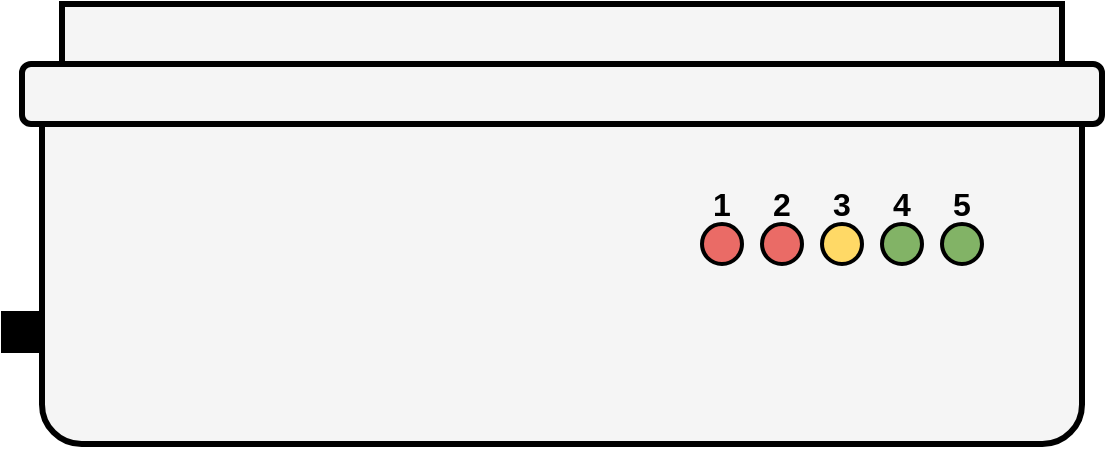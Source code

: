 <mxfile version="26.2.15">
  <diagram name="Page-1" id="pVggikf97ro8KH37m6gM">
    <mxGraphModel dx="983" dy="580" grid="1" gridSize="10" guides="1" tooltips="1" connect="1" arrows="1" fold="1" page="1" pageScale="1" pageWidth="1169" pageHeight="827" math="0" shadow="0">
      <root>
        <mxCell id="0" />
        <mxCell id="1" parent="0" />
        <mxCell id="ZGPQpNl4JLFNLazxaf72-1" value="" style="rounded=1;whiteSpace=wrap;html=1;strokeWidth=3;perimeterSpacing=0;arcSize=11;fillColor=#f5f5f5;fontColor=#333333;strokeColor=#000000;" vertex="1" parent="1">
          <mxGeometry x="320" y="280" width="520" height="180" as="geometry" />
        </mxCell>
        <mxCell id="ZGPQpNl4JLFNLazxaf72-2" value="" style="rounded=1;whiteSpace=wrap;html=1;strokeWidth=3;fillColor=#f5f5f5;fontColor=#333333;strokeColor=#000000;" vertex="1" parent="1">
          <mxGeometry x="310" y="270" width="540" height="30" as="geometry" />
        </mxCell>
        <mxCell id="ZGPQpNl4JLFNLazxaf72-3" value="" style="rounded=0;whiteSpace=wrap;html=1;strokeWidth=3;fillColor=#f5f5f5;fontColor=#333333;strokeColor=#000000;" vertex="1" parent="1">
          <mxGeometry x="330" y="240" width="500" height="30" as="geometry" />
        </mxCell>
        <mxCell id="ZGPQpNl4JLFNLazxaf72-4" value="" style="ellipse;whiteSpace=wrap;html=1;aspect=fixed;strokeWidth=2;fillColor=#82B366;strokeColor=#000000;" vertex="1" parent="1">
          <mxGeometry x="770" y="350" width="20" height="20" as="geometry" />
        </mxCell>
        <mxCell id="ZGPQpNl4JLFNLazxaf72-5" value="" style="ellipse;whiteSpace=wrap;html=1;aspect=fixed;strokeWidth=2;fillColor=#82B366;strokeColor=#000000;" vertex="1" parent="1">
          <mxGeometry x="740" y="350" width="20" height="20" as="geometry" />
        </mxCell>
        <mxCell id="ZGPQpNl4JLFNLazxaf72-6" value="" style="ellipse;whiteSpace=wrap;html=1;aspect=fixed;strokeWidth=2;fillColor=#FFD966;strokeColor=#000000;" vertex="1" parent="1">
          <mxGeometry x="710" y="350" width="20" height="20" as="geometry" />
        </mxCell>
        <mxCell id="ZGPQpNl4JLFNLazxaf72-7" value="" style="ellipse;whiteSpace=wrap;html=1;aspect=fixed;strokeWidth=2;fillColor=#EA6B66;strokeColor=#000000;" vertex="1" parent="1">
          <mxGeometry x="680" y="350" width="20" height="20" as="geometry" />
        </mxCell>
        <mxCell id="ZGPQpNl4JLFNLazxaf72-8" value="" style="ellipse;whiteSpace=wrap;html=1;aspect=fixed;strokeWidth=2;fillColor=#EA6B66;strokeColor=#000000;" vertex="1" parent="1">
          <mxGeometry x="650" y="350" width="20" height="20" as="geometry" />
        </mxCell>
        <mxCell id="ZGPQpNl4JLFNLazxaf72-9" value="" style="rounded=0;whiteSpace=wrap;html=1;fillColor=#000000;" vertex="1" parent="1">
          <mxGeometry x="300" y="394" width="20" height="20" as="geometry" />
        </mxCell>
        <mxCell id="ZGPQpNl4JLFNLazxaf72-10" value="&lt;font style=&quot;font-size: 16px;&quot;&gt;&lt;b&gt;1&lt;/b&gt;&lt;/font&gt;" style="text;html=1;align=center;verticalAlign=middle;whiteSpace=wrap;rounded=0;" vertex="1" parent="1">
          <mxGeometry x="645" y="330" width="30" height="20" as="geometry" />
        </mxCell>
        <mxCell id="ZGPQpNl4JLFNLazxaf72-11" value="&lt;font style=&quot;font-size: 16px;&quot;&gt;&lt;b&gt;2&lt;/b&gt;&lt;/font&gt;" style="text;html=1;align=center;verticalAlign=middle;whiteSpace=wrap;rounded=0;" vertex="1" parent="1">
          <mxGeometry x="675" y="330" width="30" height="20" as="geometry" />
        </mxCell>
        <mxCell id="ZGPQpNl4JLFNLazxaf72-12" value="&lt;font style=&quot;font-size: 16px;&quot;&gt;&lt;b&gt;3&lt;/b&gt;&lt;/font&gt;" style="text;html=1;align=center;verticalAlign=middle;whiteSpace=wrap;rounded=0;" vertex="1" parent="1">
          <mxGeometry x="705" y="330" width="30" height="20" as="geometry" />
        </mxCell>
        <mxCell id="ZGPQpNl4JLFNLazxaf72-14" value="&lt;font style=&quot;font-size: 16px;&quot;&gt;&lt;b&gt;4&lt;/b&gt;&lt;/font&gt;" style="text;html=1;align=center;verticalAlign=middle;whiteSpace=wrap;rounded=0;" vertex="1" parent="1">
          <mxGeometry x="735" y="330" width="30" height="20" as="geometry" />
        </mxCell>
        <mxCell id="ZGPQpNl4JLFNLazxaf72-15" value="&lt;font style=&quot;font-size: 16px;&quot;&gt;&lt;b&gt;5&lt;/b&gt;&lt;/font&gt;" style="text;html=1;align=center;verticalAlign=middle;whiteSpace=wrap;rounded=0;" vertex="1" parent="1">
          <mxGeometry x="765" y="330" width="30" height="20" as="geometry" />
        </mxCell>
      </root>
    </mxGraphModel>
  </diagram>
</mxfile>
